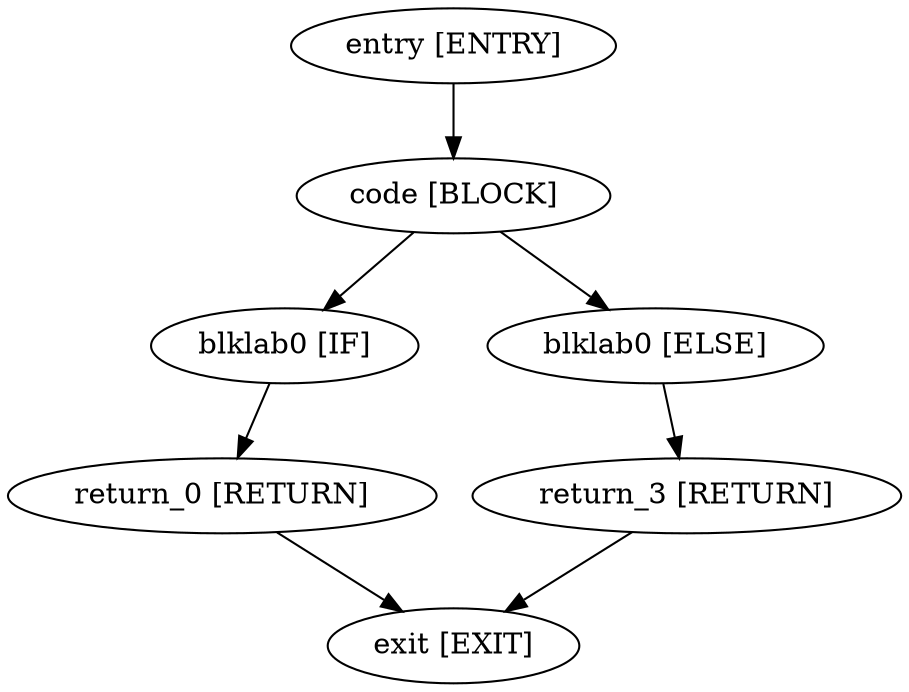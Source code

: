 digraph func{
"entry [ENTRY]"->"code [BLOCK]";
"code [BLOCK]"->"blklab0 [IF]";
"code [BLOCK]"->"blklab0 [ELSE]";
"blklab0 [IF]"->"return_0 [RETURN]";
"blklab0 [ELSE]"->"return_3 [RETURN]";
"return_0 [RETURN]"->"exit [EXIT]";
"return_3 [RETURN]"->"exit [EXIT]";

}
